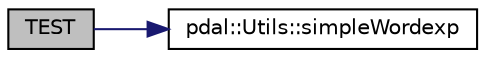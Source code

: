 digraph "TEST"
{
  edge [fontname="Helvetica",fontsize="10",labelfontname="Helvetica",labelfontsize="10"];
  node [fontname="Helvetica",fontsize="10",shape=record];
  rankdir="LR";
  Node1 [label="TEST",height=0.2,width=0.4,color="black", fillcolor="grey75", style="filled", fontcolor="black"];
  Node1 -> Node2 [color="midnightblue",fontsize="10",style="solid",fontname="Helvetica"];
  Node2 [label="pdal::Utils::simpleWordexp",height=0.2,width=0.4,color="black", fillcolor="white", style="filled",URL="$namespacepdal_1_1Utils.html#a74d40e04048d5dda899a7516d28c1a2f"];
}
